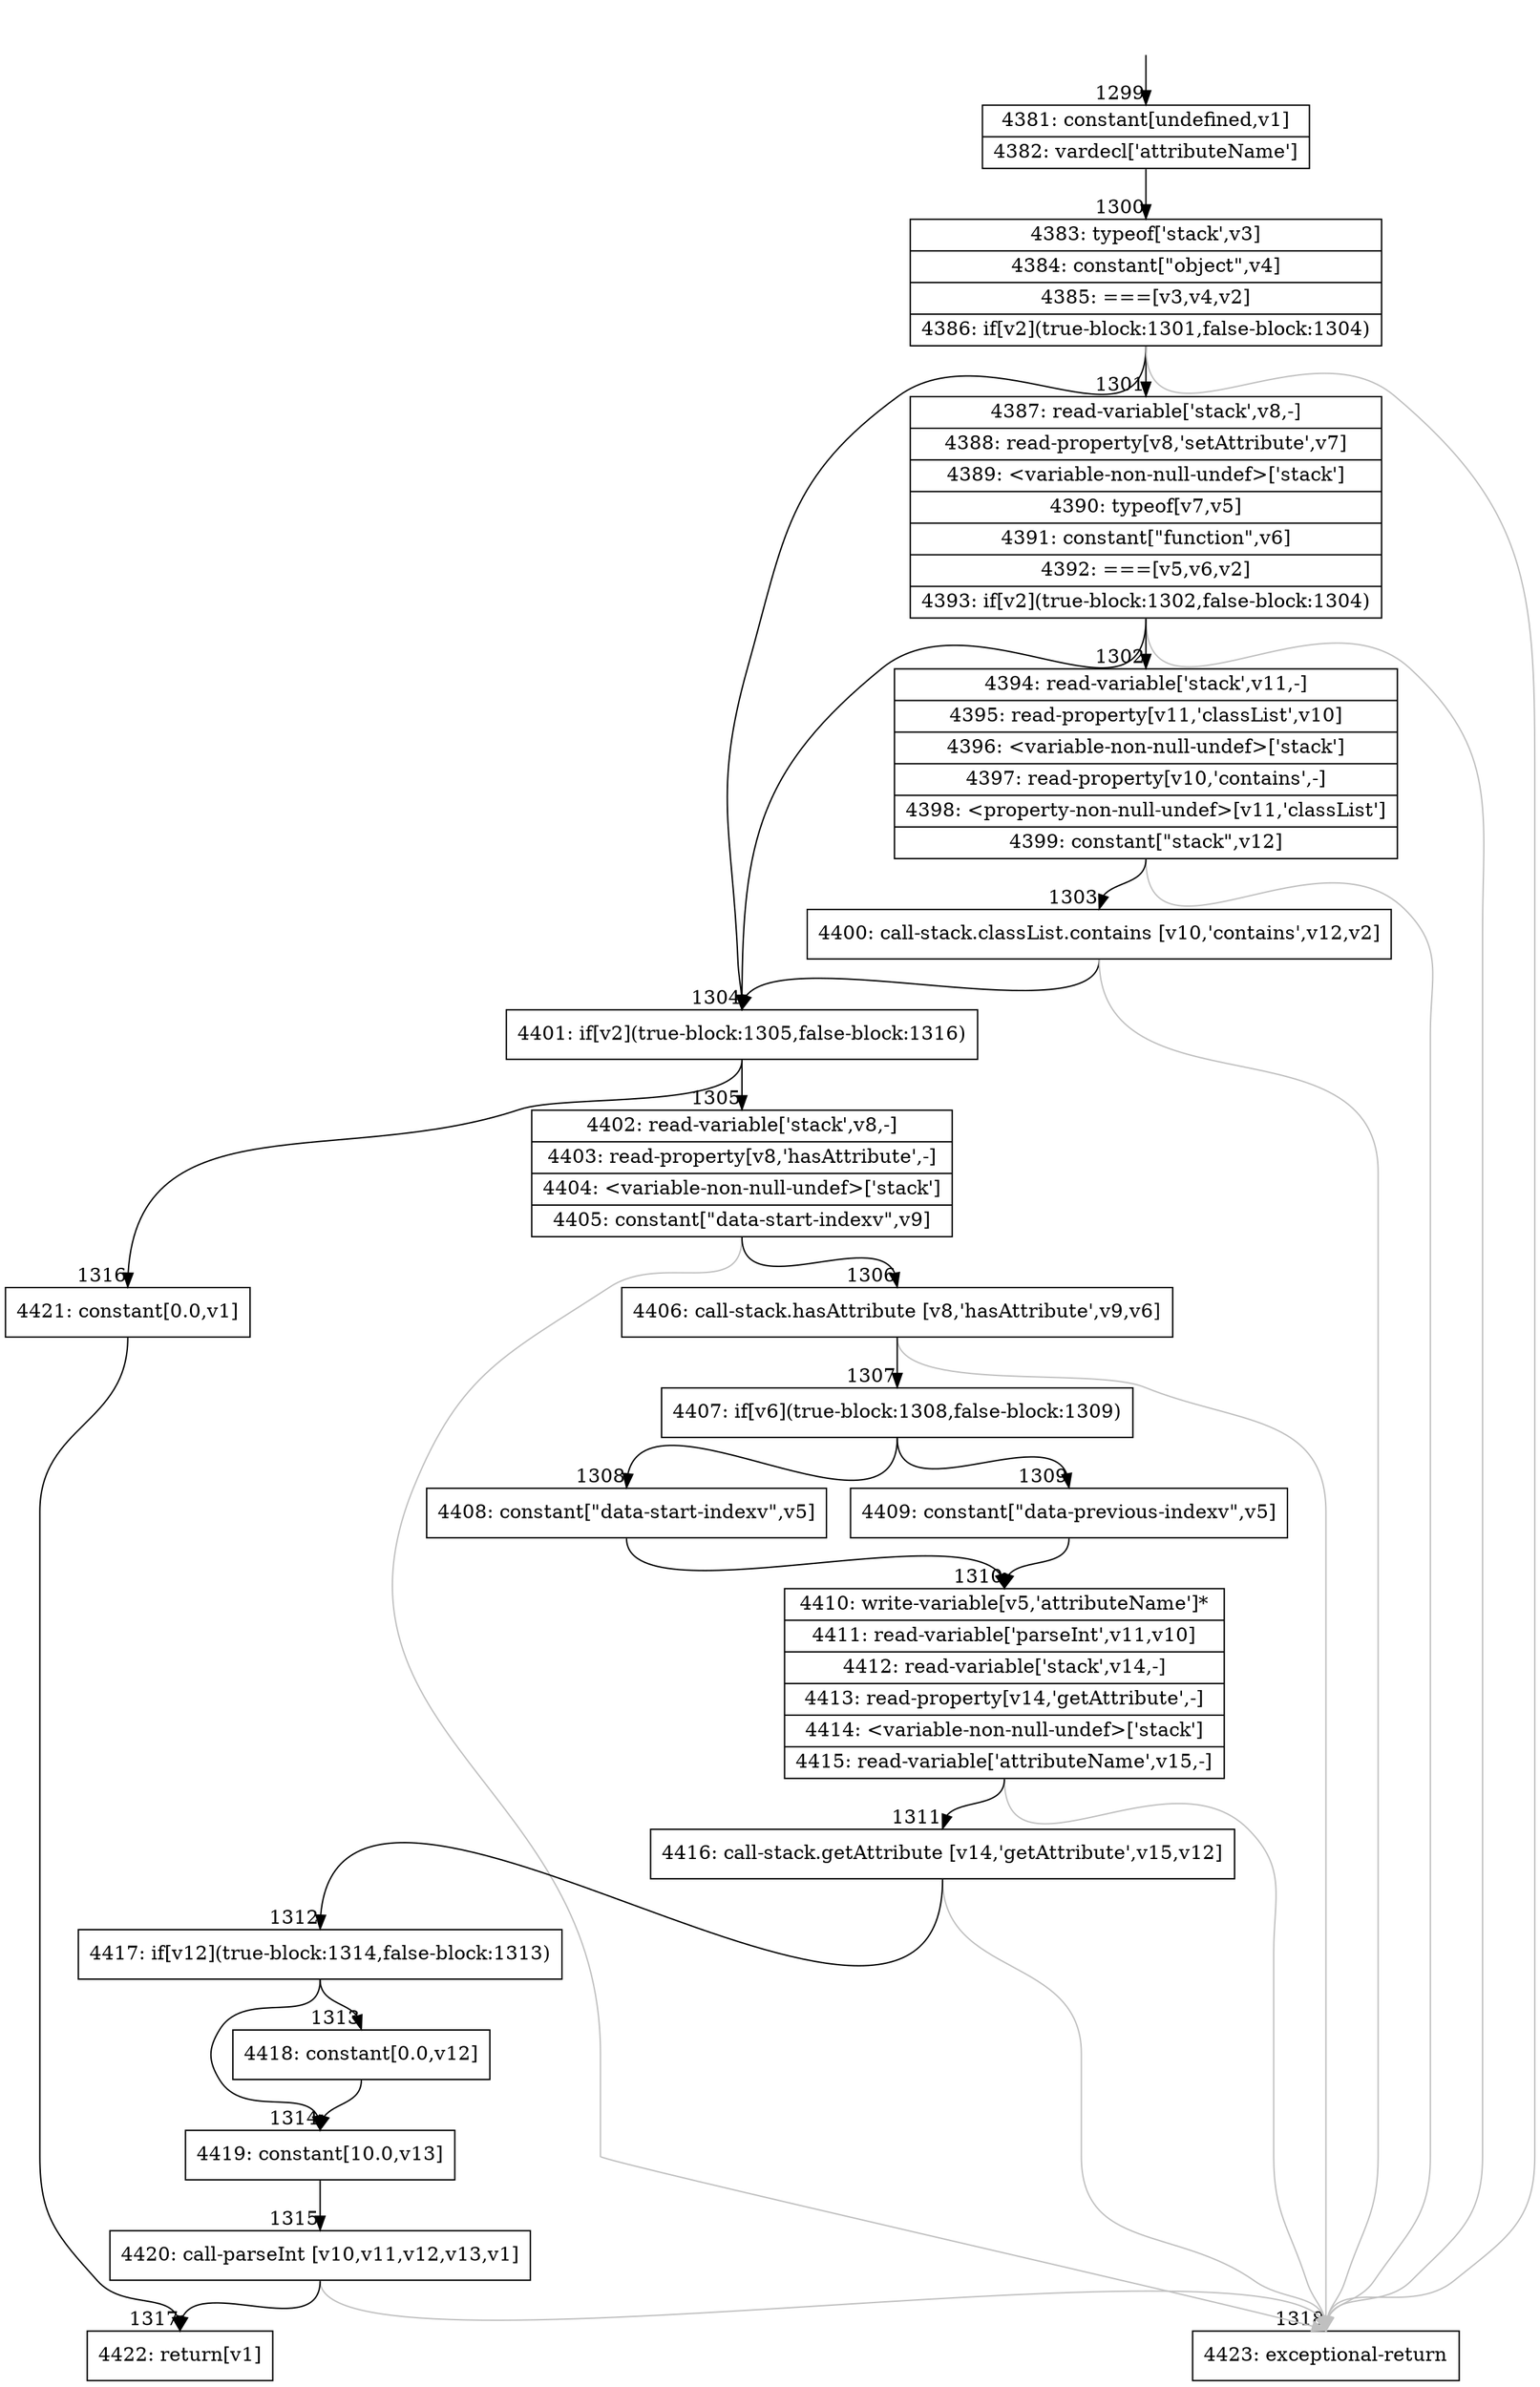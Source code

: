 digraph {
rankdir="TD"
BB_entry83[shape=none,label=""];
BB_entry83 -> BB1299 [tailport=s, headport=n, headlabel="    1299"]
BB1299 [shape=record label="{4381: constant[undefined,v1]|4382: vardecl['attributeName']}" ] 
BB1299 -> BB1300 [tailport=s, headport=n, headlabel="      1300"]
BB1300 [shape=record label="{4383: typeof['stack',v3]|4384: constant[\"object\",v4]|4385: ===[v3,v4,v2]|4386: if[v2](true-block:1301,false-block:1304)}" ] 
BB1300 -> BB1304 [tailport=s, headport=n, headlabel="      1304"]
BB1300 -> BB1301 [tailport=s, headport=n, headlabel="      1301"]
BB1300 -> BB1318 [tailport=s, headport=n, color=gray, headlabel="      1318"]
BB1301 [shape=record label="{4387: read-variable['stack',v8,-]|4388: read-property[v8,'setAttribute',v7]|4389: \<variable-non-null-undef\>['stack']|4390: typeof[v7,v5]|4391: constant[\"function\",v6]|4392: ===[v5,v6,v2]|4393: if[v2](true-block:1302,false-block:1304)}" ] 
BB1301 -> BB1304 [tailport=s, headport=n]
BB1301 -> BB1302 [tailport=s, headport=n, headlabel="      1302"]
BB1301 -> BB1318 [tailport=s, headport=n, color=gray]
BB1302 [shape=record label="{4394: read-variable['stack',v11,-]|4395: read-property[v11,'classList',v10]|4396: \<variable-non-null-undef\>['stack']|4397: read-property[v10,'contains',-]|4398: \<property-non-null-undef\>[v11,'classList']|4399: constant[\"stack\",v12]}" ] 
BB1302 -> BB1303 [tailport=s, headport=n, headlabel="      1303"]
BB1302 -> BB1318 [tailport=s, headport=n, color=gray]
BB1303 [shape=record label="{4400: call-stack.classList.contains [v10,'contains',v12,v2]}" ] 
BB1303 -> BB1304 [tailport=s, headport=n]
BB1303 -> BB1318 [tailport=s, headport=n, color=gray]
BB1304 [shape=record label="{4401: if[v2](true-block:1305,false-block:1316)}" ] 
BB1304 -> BB1305 [tailport=s, headport=n, headlabel="      1305"]
BB1304 -> BB1316 [tailport=s, headport=n, headlabel="      1316"]
BB1305 [shape=record label="{4402: read-variable['stack',v8,-]|4403: read-property[v8,'hasAttribute',-]|4404: \<variable-non-null-undef\>['stack']|4405: constant[\"data-start-indexv\",v9]}" ] 
BB1305 -> BB1306 [tailport=s, headport=n, headlabel="      1306"]
BB1305 -> BB1318 [tailport=s, headport=n, color=gray]
BB1306 [shape=record label="{4406: call-stack.hasAttribute [v8,'hasAttribute',v9,v6]}" ] 
BB1306 -> BB1307 [tailport=s, headport=n, headlabel="      1307"]
BB1306 -> BB1318 [tailport=s, headport=n, color=gray]
BB1307 [shape=record label="{4407: if[v6](true-block:1308,false-block:1309)}" ] 
BB1307 -> BB1308 [tailport=s, headport=n, headlabel="      1308"]
BB1307 -> BB1309 [tailport=s, headport=n, headlabel="      1309"]
BB1308 [shape=record label="{4408: constant[\"data-start-indexv\",v5]}" ] 
BB1308 -> BB1310 [tailport=s, headport=n, headlabel="      1310"]
BB1309 [shape=record label="{4409: constant[\"data-previous-indexv\",v5]}" ] 
BB1309 -> BB1310 [tailport=s, headport=n]
BB1310 [shape=record label="{4410: write-variable[v5,'attributeName']*|4411: read-variable['parseInt',v11,v10]|4412: read-variable['stack',v14,-]|4413: read-property[v14,'getAttribute',-]|4414: \<variable-non-null-undef\>['stack']|4415: read-variable['attributeName',v15,-]}" ] 
BB1310 -> BB1311 [tailport=s, headport=n, headlabel="      1311"]
BB1310 -> BB1318 [tailport=s, headport=n, color=gray]
BB1311 [shape=record label="{4416: call-stack.getAttribute [v14,'getAttribute',v15,v12]}" ] 
BB1311 -> BB1312 [tailport=s, headport=n, headlabel="      1312"]
BB1311 -> BB1318 [tailport=s, headport=n, color=gray]
BB1312 [shape=record label="{4417: if[v12](true-block:1314,false-block:1313)}" ] 
BB1312 -> BB1314 [tailport=s, headport=n, headlabel="      1314"]
BB1312 -> BB1313 [tailport=s, headport=n, headlabel="      1313"]
BB1313 [shape=record label="{4418: constant[0.0,v12]}" ] 
BB1313 -> BB1314 [tailport=s, headport=n]
BB1314 [shape=record label="{4419: constant[10.0,v13]}" ] 
BB1314 -> BB1315 [tailport=s, headport=n, headlabel="      1315"]
BB1315 [shape=record label="{4420: call-parseInt [v10,v11,v12,v13,v1]}" ] 
BB1315 -> BB1317 [tailport=s, headport=n, headlabel="      1317"]
BB1315 -> BB1318 [tailport=s, headport=n, color=gray]
BB1316 [shape=record label="{4421: constant[0.0,v1]}" ] 
BB1316 -> BB1317 [tailport=s, headport=n]
BB1317 [shape=record label="{4422: return[v1]}" ] 
BB1318 [shape=record label="{4423: exceptional-return}" ] 
//#$~ 1681
}
